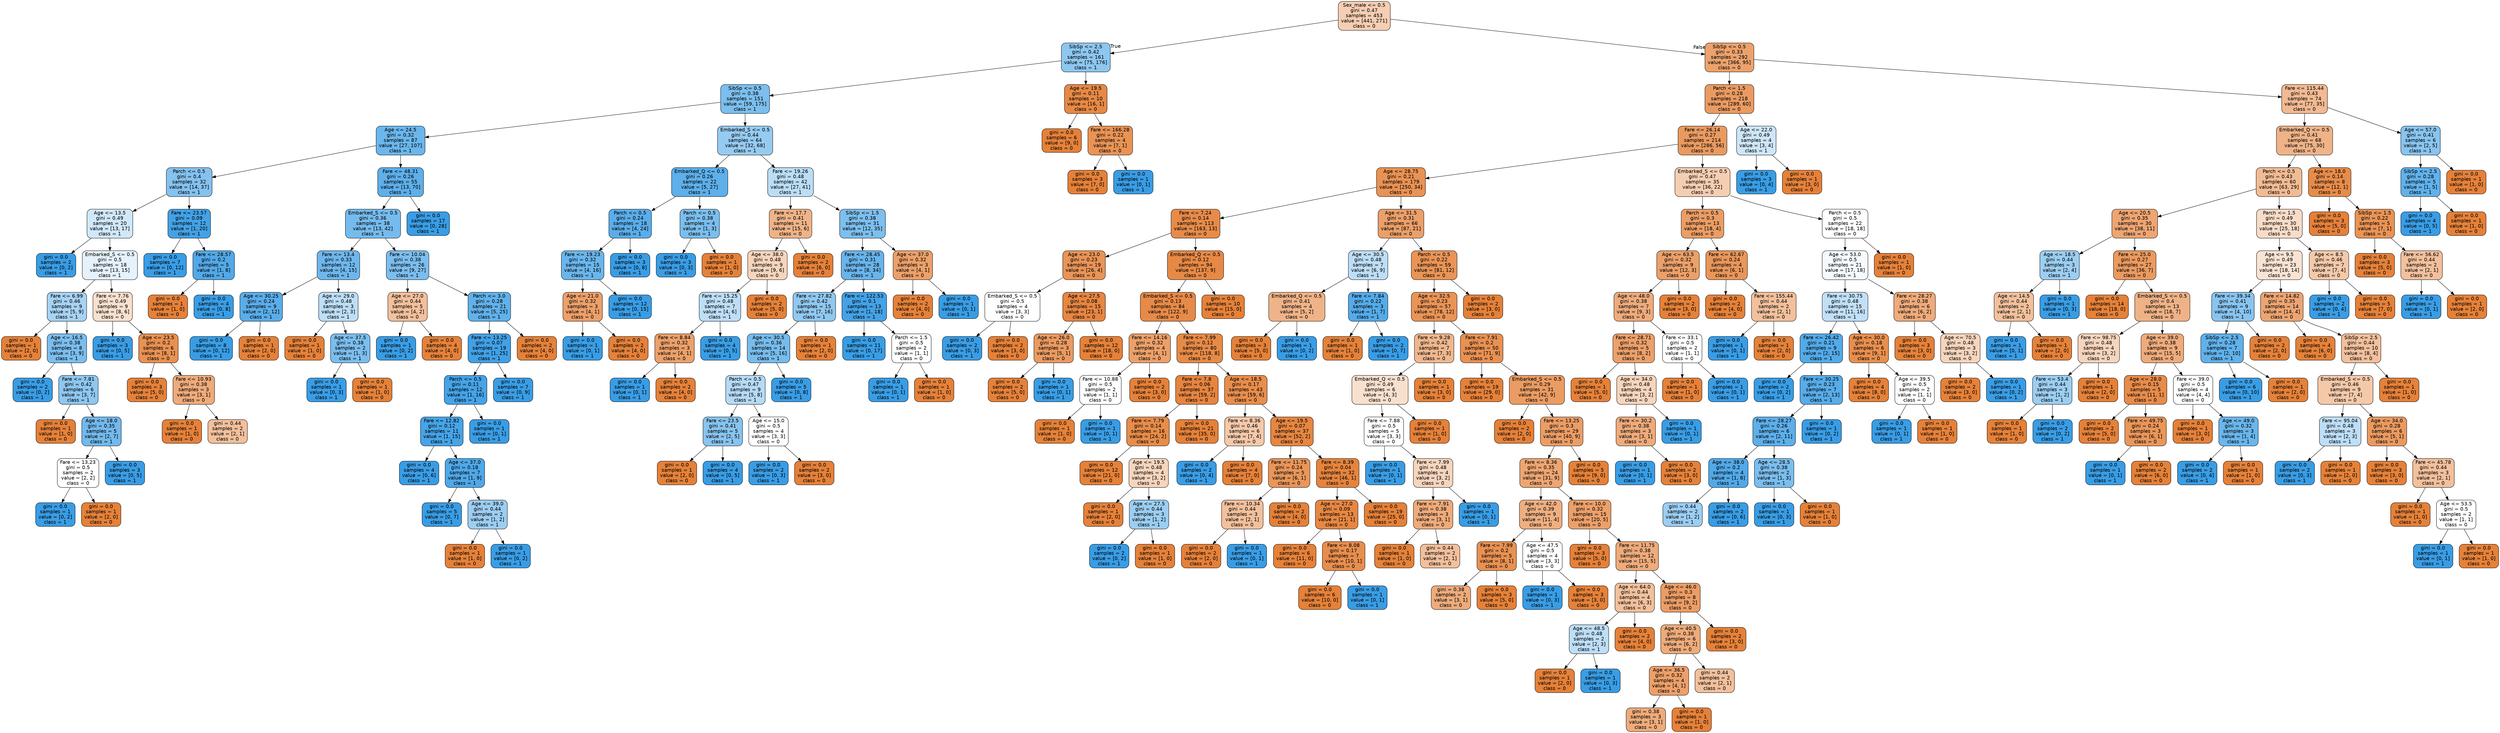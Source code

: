 digraph Tree {
node [shape=box, style="filled, rounded", color="black", fontname=helvetica] ;
edge [fontname=helvetica] ;
0 [label="Sex_male <= 0.5\ngini = 0.47\nsamples = 453\nvalue = [441, 271]\nclass = 0", fillcolor="#f5ceb3"] ;
1 [label="SibSp <= 2.5\ngini = 0.42\nsamples = 161\nvalue = [75, 176]\nclass = 1", fillcolor="#8dc7f0"] ;
0 -> 1 [labeldistance=2.5, labelangle=45, headlabel="True"] ;
2 [label="SibSp <= 0.5\ngini = 0.38\nsamples = 151\nvalue = [59, 175]\nclass = 1", fillcolor="#7cbeee"] ;
1 -> 2 ;
3 [label="Age <= 24.5\ngini = 0.32\nsamples = 87\nvalue = [27, 107]\nclass = 1", fillcolor="#6bb6ec"] ;
2 -> 3 ;
4 [label="Parch <= 0.5\ngini = 0.4\nsamples = 32\nvalue = [14, 37]\nclass = 1", fillcolor="#84c2ef"] ;
3 -> 4 ;
5 [label="Age <= 13.5\ngini = 0.49\nsamples = 20\nvalue = [13, 17]\nclass = 1", fillcolor="#d0e8f9"] ;
4 -> 5 ;
6 [label="gini = 0.0\nsamples = 2\nvalue = [0, 2]\nclass = 1", fillcolor="#399de5"] ;
5 -> 6 ;
7 [label="Embarked_S <= 0.5\ngini = 0.5\nsamples = 18\nvalue = [13, 15]\nclass = 1", fillcolor="#e5f2fc"] ;
5 -> 7 ;
8 [label="Fare <= 6.99\ngini = 0.46\nsamples = 9\nvalue = [5, 9]\nclass = 1", fillcolor="#a7d3f3"] ;
7 -> 8 ;
9 [label="gini = 0.0\nsamples = 1\nvalue = [2, 0]\nclass = 0", fillcolor="#e58139"] ;
8 -> 9 ;
10 [label="Age <= 16.5\ngini = 0.38\nsamples = 8\nvalue = [3, 9]\nclass = 1", fillcolor="#7bbeee"] ;
8 -> 10 ;
11 [label="gini = 0.0\nsamples = 2\nvalue = [0, 2]\nclass = 1", fillcolor="#399de5"] ;
10 -> 11 ;
12 [label="Fare <= 7.81\ngini = 0.42\nsamples = 6\nvalue = [3, 7]\nclass = 1", fillcolor="#8ec7f0"] ;
10 -> 12 ;
13 [label="gini = 0.0\nsamples = 1\nvalue = [1, 0]\nclass = 0", fillcolor="#e58139"] ;
12 -> 13 ;
14 [label="Age <= 18.0\ngini = 0.35\nsamples = 5\nvalue = [2, 7]\nclass = 1", fillcolor="#72b9ec"] ;
12 -> 14 ;
15 [label="Fare <= 13.23\ngini = 0.5\nsamples = 2\nvalue = [2, 2]\nclass = 0", fillcolor="#ffffff"] ;
14 -> 15 ;
16 [label="gini = 0.0\nsamples = 1\nvalue = [0, 2]\nclass = 1", fillcolor="#399de5"] ;
15 -> 16 ;
17 [label="gini = 0.0\nsamples = 1\nvalue = [2, 0]\nclass = 0", fillcolor="#e58139"] ;
15 -> 17 ;
18 [label="gini = 0.0\nsamples = 3\nvalue = [0, 5]\nclass = 1", fillcolor="#399de5"] ;
14 -> 18 ;
19 [label="Fare <= 7.76\ngini = 0.49\nsamples = 9\nvalue = [8, 6]\nclass = 0", fillcolor="#f8e0ce"] ;
7 -> 19 ;
20 [label="gini = 0.0\nsamples = 3\nvalue = [0, 5]\nclass = 1", fillcolor="#399de5"] ;
19 -> 20 ;
21 [label="Age <= 23.5\ngini = 0.2\nsamples = 6\nvalue = [8, 1]\nclass = 0", fillcolor="#e89152"] ;
19 -> 21 ;
22 [label="gini = 0.0\nsamples = 3\nvalue = [5, 0]\nclass = 0", fillcolor="#e58139"] ;
21 -> 22 ;
23 [label="Fare <= 10.93\ngini = 0.38\nsamples = 3\nvalue = [3, 1]\nclass = 0", fillcolor="#eeab7b"] ;
21 -> 23 ;
24 [label="gini = 0.0\nsamples = 1\nvalue = [1, 0]\nclass = 0", fillcolor="#e58139"] ;
23 -> 24 ;
25 [label="gini = 0.44\nsamples = 2\nvalue = [2, 1]\nclass = 0", fillcolor="#f2c09c"] ;
23 -> 25 ;
26 [label="Fare <= 23.57\ngini = 0.09\nsamples = 12\nvalue = [1, 20]\nclass = 1", fillcolor="#43a2e6"] ;
4 -> 26 ;
27 [label="gini = 0.0\nsamples = 7\nvalue = [0, 12]\nclass = 1", fillcolor="#399de5"] ;
26 -> 27 ;
28 [label="Fare <= 28.57\ngini = 0.2\nsamples = 5\nvalue = [1, 8]\nclass = 1", fillcolor="#52a9e8"] ;
26 -> 28 ;
29 [label="gini = 0.0\nsamples = 1\nvalue = [1, 0]\nclass = 0", fillcolor="#e58139"] ;
28 -> 29 ;
30 [label="gini = 0.0\nsamples = 4\nvalue = [0, 8]\nclass = 1", fillcolor="#399de5"] ;
28 -> 30 ;
31 [label="Fare <= 48.31\ngini = 0.26\nsamples = 55\nvalue = [13, 70]\nclass = 1", fillcolor="#5eafea"] ;
3 -> 31 ;
32 [label="Embarked_S <= 0.5\ngini = 0.36\nsamples = 38\nvalue = [13, 42]\nclass = 1", fillcolor="#76bbed"] ;
31 -> 32 ;
33 [label="Fare <= 13.4\ngini = 0.33\nsamples = 12\nvalue = [4, 15]\nclass = 1", fillcolor="#6eb7ec"] ;
32 -> 33 ;
34 [label="Age <= 30.25\ngini = 0.24\nsamples = 9\nvalue = [2, 12]\nclass = 1", fillcolor="#5aade9"] ;
33 -> 34 ;
35 [label="gini = 0.0\nsamples = 8\nvalue = [0, 12]\nclass = 1", fillcolor="#399de5"] ;
34 -> 35 ;
36 [label="gini = 0.0\nsamples = 1\nvalue = [2, 0]\nclass = 0", fillcolor="#e58139"] ;
34 -> 36 ;
37 [label="Age <= 29.0\ngini = 0.48\nsamples = 3\nvalue = [2, 3]\nclass = 1", fillcolor="#bddef6"] ;
33 -> 37 ;
38 [label="gini = 0.0\nsamples = 1\nvalue = [1, 0]\nclass = 0", fillcolor="#e58139"] ;
37 -> 38 ;
39 [label="Age <= 37.5\ngini = 0.38\nsamples = 2\nvalue = [1, 3]\nclass = 1", fillcolor="#7bbeee"] ;
37 -> 39 ;
40 [label="gini = 0.0\nsamples = 1\nvalue = [0, 3]\nclass = 1", fillcolor="#399de5"] ;
39 -> 40 ;
41 [label="gini = 0.0\nsamples = 1\nvalue = [1, 0]\nclass = 0", fillcolor="#e58139"] ;
39 -> 41 ;
42 [label="Fare <= 10.04\ngini = 0.38\nsamples = 26\nvalue = [9, 27]\nclass = 1", fillcolor="#7bbeee"] ;
32 -> 42 ;
43 [label="Age <= 27.0\ngini = 0.44\nsamples = 5\nvalue = [4, 2]\nclass = 0", fillcolor="#f2c09c"] ;
42 -> 43 ;
44 [label="gini = 0.0\nsamples = 1\nvalue = [0, 2]\nclass = 1", fillcolor="#399de5"] ;
43 -> 44 ;
45 [label="gini = 0.0\nsamples = 4\nvalue = [4, 0]\nclass = 0", fillcolor="#e58139"] ;
43 -> 45 ;
46 [label="Parch <= 3.0\ngini = 0.28\nsamples = 21\nvalue = [5, 25]\nclass = 1", fillcolor="#61b1ea"] ;
42 -> 46 ;
47 [label="Fare <= 13.25\ngini = 0.07\nsamples = 19\nvalue = [1, 25]\nclass = 1", fillcolor="#41a1e6"] ;
46 -> 47 ;
48 [label="Parch <= 0.5\ngini = 0.11\nsamples = 12\nvalue = [1, 16]\nclass = 1", fillcolor="#45a3e7"] ;
47 -> 48 ;
49 [label="Fare <= 12.82\ngini = 0.12\nsamples = 11\nvalue = [1, 15]\nclass = 1", fillcolor="#46a4e7"] ;
48 -> 49 ;
50 [label="gini = 0.0\nsamples = 4\nvalue = [0, 6]\nclass = 1", fillcolor="#399de5"] ;
49 -> 50 ;
51 [label="Age <= 37.0\ngini = 0.18\nsamples = 7\nvalue = [1, 9]\nclass = 1", fillcolor="#4fa8e8"] ;
49 -> 51 ;
52 [label="gini = 0.0\nsamples = 5\nvalue = [0, 7]\nclass = 1", fillcolor="#399de5"] ;
51 -> 52 ;
53 [label="Age <= 39.0\ngini = 0.44\nsamples = 2\nvalue = [1, 2]\nclass = 1", fillcolor="#9ccef2"] ;
51 -> 53 ;
54 [label="gini = 0.0\nsamples = 1\nvalue = [1, 0]\nclass = 0", fillcolor="#e58139"] ;
53 -> 54 ;
55 [label="gini = 0.0\nsamples = 1\nvalue = [0, 2]\nclass = 1", fillcolor="#399de5"] ;
53 -> 55 ;
56 [label="gini = 0.0\nsamples = 1\nvalue = [0, 1]\nclass = 1", fillcolor="#399de5"] ;
48 -> 56 ;
57 [label="gini = 0.0\nsamples = 7\nvalue = [0, 9]\nclass = 1", fillcolor="#399de5"] ;
47 -> 57 ;
58 [label="gini = 0.0\nsamples = 2\nvalue = [4, 0]\nclass = 0", fillcolor="#e58139"] ;
46 -> 58 ;
59 [label="gini = 0.0\nsamples = 17\nvalue = [0, 28]\nclass = 1", fillcolor="#399de5"] ;
31 -> 59 ;
60 [label="Embarked_S <= 0.5\ngini = 0.44\nsamples = 64\nvalue = [32, 68]\nclass = 1", fillcolor="#96cbf1"] ;
2 -> 60 ;
61 [label="Embarked_Q <= 0.5\ngini = 0.26\nsamples = 22\nvalue = [5, 27]\nclass = 1", fillcolor="#5eafea"] ;
60 -> 61 ;
62 [label="Parch <= 0.5\ngini = 0.24\nsamples = 18\nvalue = [4, 24]\nclass = 1", fillcolor="#5aade9"] ;
61 -> 62 ;
63 [label="Fare <= 19.23\ngini = 0.32\nsamples = 15\nvalue = [4, 16]\nclass = 1", fillcolor="#6ab6ec"] ;
62 -> 63 ;
64 [label="Age <= 21.0\ngini = 0.32\nsamples = 3\nvalue = [4, 1]\nclass = 0", fillcolor="#eca06a"] ;
63 -> 64 ;
65 [label="gini = 0.0\nsamples = 1\nvalue = [0, 1]\nclass = 1", fillcolor="#399de5"] ;
64 -> 65 ;
66 [label="gini = 0.0\nsamples = 2\nvalue = [4, 0]\nclass = 0", fillcolor="#e58139"] ;
64 -> 66 ;
67 [label="gini = 0.0\nsamples = 12\nvalue = [0, 15]\nclass = 1", fillcolor="#399de5"] ;
63 -> 67 ;
68 [label="gini = 0.0\nsamples = 3\nvalue = [0, 8]\nclass = 1", fillcolor="#399de5"] ;
62 -> 68 ;
69 [label="Parch <= 0.5\ngini = 0.38\nsamples = 4\nvalue = [1, 3]\nclass = 1", fillcolor="#7bbeee"] ;
61 -> 69 ;
70 [label="gini = 0.0\nsamples = 3\nvalue = [0, 3]\nclass = 1", fillcolor="#399de5"] ;
69 -> 70 ;
71 [label="gini = 0.0\nsamples = 1\nvalue = [1, 0]\nclass = 0", fillcolor="#e58139"] ;
69 -> 71 ;
72 [label="Fare <= 19.26\ngini = 0.48\nsamples = 42\nvalue = [27, 41]\nclass = 1", fillcolor="#bbdef6"] ;
60 -> 72 ;
73 [label="Fare <= 17.7\ngini = 0.41\nsamples = 11\nvalue = [15, 6]\nclass = 0", fillcolor="#efb388"] ;
72 -> 73 ;
74 [label="Age <= 38.0\ngini = 0.48\nsamples = 9\nvalue = [9, 6]\nclass = 0", fillcolor="#f6d5bd"] ;
73 -> 74 ;
75 [label="Fare <= 15.25\ngini = 0.48\nsamples = 7\nvalue = [4, 6]\nclass = 1", fillcolor="#bddef6"] ;
74 -> 75 ;
76 [label="Fare <= 8.84\ngini = 0.32\nsamples = 3\nvalue = [4, 1]\nclass = 0", fillcolor="#eca06a"] ;
75 -> 76 ;
77 [label="gini = 0.0\nsamples = 1\nvalue = [0, 1]\nclass = 1", fillcolor="#399de5"] ;
76 -> 77 ;
78 [label="gini = 0.0\nsamples = 2\nvalue = [4, 0]\nclass = 0", fillcolor="#e58139"] ;
76 -> 78 ;
79 [label="gini = 0.0\nsamples = 4\nvalue = [0, 5]\nclass = 1", fillcolor="#399de5"] ;
75 -> 79 ;
80 [label="gini = 0.0\nsamples = 2\nvalue = [5, 0]\nclass = 0", fillcolor="#e58139"] ;
74 -> 80 ;
81 [label="gini = 0.0\nsamples = 2\nvalue = [6, 0]\nclass = 0", fillcolor="#e58139"] ;
73 -> 81 ;
82 [label="SibSp <= 1.5\ngini = 0.38\nsamples = 31\nvalue = [12, 35]\nclass = 1", fillcolor="#7dbfee"] ;
72 -> 82 ;
83 [label="Fare <= 28.45\ngini = 0.31\nsamples = 28\nvalue = [8, 34]\nclass = 1", fillcolor="#68b4eb"] ;
82 -> 83 ;
84 [label="Fare <= 27.82\ngini = 0.42\nsamples = 15\nvalue = [7, 16]\nclass = 1", fillcolor="#90c8f0"] ;
83 -> 84 ;
85 [label="Age <= 30.5\ngini = 0.36\nsamples = 14\nvalue = [5, 16]\nclass = 1", fillcolor="#77bced"] ;
84 -> 85 ;
86 [label="Parch <= 0.5\ngini = 0.47\nsamples = 9\nvalue = [5, 8]\nclass = 1", fillcolor="#b5daf5"] ;
85 -> 86 ;
87 [label="Fare <= 23.5\ngini = 0.41\nsamples = 5\nvalue = [2, 5]\nclass = 1", fillcolor="#88c4ef"] ;
86 -> 87 ;
88 [label="gini = 0.0\nsamples = 1\nvalue = [2, 0]\nclass = 0", fillcolor="#e58139"] ;
87 -> 88 ;
89 [label="gini = 0.0\nsamples = 4\nvalue = [0, 5]\nclass = 1", fillcolor="#399de5"] ;
87 -> 89 ;
90 [label="Age <= 15.0\ngini = 0.5\nsamples = 4\nvalue = [3, 3]\nclass = 0", fillcolor="#ffffff"] ;
86 -> 90 ;
91 [label="gini = 0.0\nsamples = 2\nvalue = [0, 3]\nclass = 1", fillcolor="#399de5"] ;
90 -> 91 ;
92 [label="gini = 0.0\nsamples = 2\nvalue = [3, 0]\nclass = 0", fillcolor="#e58139"] ;
90 -> 92 ;
93 [label="gini = 0.0\nsamples = 5\nvalue = [0, 8]\nclass = 1", fillcolor="#399de5"] ;
85 -> 93 ;
94 [label="gini = 0.0\nsamples = 1\nvalue = [2, 0]\nclass = 0", fillcolor="#e58139"] ;
84 -> 94 ;
95 [label="Fare <= 122.53\ngini = 0.1\nsamples = 13\nvalue = [1, 18]\nclass = 1", fillcolor="#44a2e6"] ;
83 -> 95 ;
96 [label="gini = 0.0\nsamples = 11\nvalue = [0, 17]\nclass = 1", fillcolor="#399de5"] ;
95 -> 96 ;
97 [label="Parch <= 1.5\ngini = 0.5\nsamples = 2\nvalue = [1, 1]\nclass = 0", fillcolor="#ffffff"] ;
95 -> 97 ;
98 [label="gini = 0.0\nsamples = 1\nvalue = [0, 1]\nclass = 1", fillcolor="#399de5"] ;
97 -> 98 ;
99 [label="gini = 0.0\nsamples = 1\nvalue = [1, 0]\nclass = 0", fillcolor="#e58139"] ;
97 -> 99 ;
100 [label="Age <= 37.0\ngini = 0.32\nsamples = 3\nvalue = [4, 1]\nclass = 0", fillcolor="#eca06a"] ;
82 -> 100 ;
101 [label="gini = 0.0\nsamples = 2\nvalue = [4, 0]\nclass = 0", fillcolor="#e58139"] ;
100 -> 101 ;
102 [label="gini = 0.0\nsamples = 1\nvalue = [0, 1]\nclass = 1", fillcolor="#399de5"] ;
100 -> 102 ;
103 [label="Age <= 19.5\ngini = 0.11\nsamples = 10\nvalue = [16, 1]\nclass = 0", fillcolor="#e78945"] ;
1 -> 103 ;
104 [label="gini = 0.0\nsamples = 6\nvalue = [9, 0]\nclass = 0", fillcolor="#e58139"] ;
103 -> 104 ;
105 [label="Fare <= 166.28\ngini = 0.22\nsamples = 4\nvalue = [7, 1]\nclass = 0", fillcolor="#e99355"] ;
103 -> 105 ;
106 [label="gini = 0.0\nsamples = 3\nvalue = [7, 0]\nclass = 0", fillcolor="#e58139"] ;
105 -> 106 ;
107 [label="gini = 0.0\nsamples = 1\nvalue = [0, 1]\nclass = 1", fillcolor="#399de5"] ;
105 -> 107 ;
108 [label="SibSp <= 0.5\ngini = 0.33\nsamples = 292\nvalue = [366, 95]\nclass = 0", fillcolor="#eca26c"] ;
0 -> 108 [labeldistance=2.5, labelangle=-45, headlabel="False"] ;
109 [label="Parch <= 1.5\ngini = 0.28\nsamples = 218\nvalue = [289, 60]\nclass = 0", fillcolor="#ea9b62"] ;
108 -> 109 ;
110 [label="Fare <= 26.14\ngini = 0.27\nsamples = 214\nvalue = [286, 56]\nclass = 0", fillcolor="#ea9a60"] ;
109 -> 110 ;
111 [label="Age <= 28.75\ngini = 0.21\nsamples = 179\nvalue = [250, 34]\nclass = 0", fillcolor="#e99254"] ;
110 -> 111 ;
112 [label="Fare <= 7.24\ngini = 0.14\nsamples = 113\nvalue = [163, 13]\nclass = 0", fillcolor="#e78b49"] ;
111 -> 112 ;
113 [label="Age <= 23.0\ngini = 0.23\nsamples = 19\nvalue = [26, 4]\nclass = 0", fillcolor="#e99457"] ;
112 -> 113 ;
114 [label="Embarked_S <= 0.5\ngini = 0.5\nsamples = 4\nvalue = [3, 3]\nclass = 0", fillcolor="#ffffff"] ;
113 -> 114 ;
115 [label="gini = 0.0\nsamples = 2\nvalue = [0, 3]\nclass = 1", fillcolor="#399de5"] ;
114 -> 115 ;
116 [label="gini = 0.0\nsamples = 2\nvalue = [3, 0]\nclass = 0", fillcolor="#e58139"] ;
114 -> 116 ;
117 [label="Age <= 27.5\ngini = 0.08\nsamples = 15\nvalue = [23, 1]\nclass = 0", fillcolor="#e68642"] ;
113 -> 117 ;
118 [label="Age <= 26.0\ngini = 0.28\nsamples = 3\nvalue = [5, 1]\nclass = 0", fillcolor="#ea9a61"] ;
117 -> 118 ;
119 [label="gini = 0.0\nsamples = 2\nvalue = [5, 0]\nclass = 0", fillcolor="#e58139"] ;
118 -> 119 ;
120 [label="gini = 0.0\nsamples = 1\nvalue = [0, 1]\nclass = 1", fillcolor="#399de5"] ;
118 -> 120 ;
121 [label="gini = 0.0\nsamples = 12\nvalue = [18, 0]\nclass = 0", fillcolor="#e58139"] ;
117 -> 121 ;
122 [label="Embarked_Q <= 0.5\ngini = 0.12\nsamples = 94\nvalue = [137, 9]\nclass = 0", fillcolor="#e78946"] ;
112 -> 122 ;
123 [label="Embarked_S <= 0.5\ngini = 0.13\nsamples = 84\nvalue = [122, 9]\nclass = 0", fillcolor="#e78a48"] ;
122 -> 123 ;
124 [label="Fare <= 14.16\ngini = 0.32\nsamples = 4\nvalue = [4, 1]\nclass = 0", fillcolor="#eca06a"] ;
123 -> 124 ;
125 [label="Fare <= 10.88\ngini = 0.5\nsamples = 2\nvalue = [1, 1]\nclass = 0", fillcolor="#ffffff"] ;
124 -> 125 ;
126 [label="gini = 0.0\nsamples = 1\nvalue = [1, 0]\nclass = 0", fillcolor="#e58139"] ;
125 -> 126 ;
127 [label="gini = 0.0\nsamples = 1\nvalue = [0, 1]\nclass = 1", fillcolor="#399de5"] ;
125 -> 127 ;
128 [label="gini = 0.0\nsamples = 2\nvalue = [3, 0]\nclass = 0", fillcolor="#e58139"] ;
124 -> 128 ;
129 [label="Fare <= 7.99\ngini = 0.12\nsamples = 80\nvalue = [118, 8]\nclass = 0", fillcolor="#e78a46"] ;
123 -> 129 ;
130 [label="Fare <= 7.8\ngini = 0.06\nsamples = 37\nvalue = [59, 2]\nclass = 0", fillcolor="#e68540"] ;
129 -> 130 ;
131 [label="Fare <= 7.79\ngini = 0.14\nsamples = 16\nvalue = [24, 2]\nclass = 0", fillcolor="#e78c49"] ;
130 -> 131 ;
132 [label="gini = 0.0\nsamples = 12\nvalue = [21, 0]\nclass = 0", fillcolor="#e58139"] ;
131 -> 132 ;
133 [label="Age <= 19.5\ngini = 0.48\nsamples = 4\nvalue = [3, 2]\nclass = 0", fillcolor="#f6d5bd"] ;
131 -> 133 ;
134 [label="gini = 0.0\nsamples = 1\nvalue = [2, 0]\nclass = 0", fillcolor="#e58139"] ;
133 -> 134 ;
135 [label="Age <= 27.5\ngini = 0.44\nsamples = 3\nvalue = [1, 2]\nclass = 1", fillcolor="#9ccef2"] ;
133 -> 135 ;
136 [label="gini = 0.0\nsamples = 2\nvalue = [0, 2]\nclass = 1", fillcolor="#399de5"] ;
135 -> 136 ;
137 [label="gini = 0.0\nsamples = 1\nvalue = [1, 0]\nclass = 0", fillcolor="#e58139"] ;
135 -> 137 ;
138 [label="gini = 0.0\nsamples = 21\nvalue = [35, 0]\nclass = 0", fillcolor="#e58139"] ;
130 -> 138 ;
139 [label="Age <= 18.5\ngini = 0.17\nsamples = 43\nvalue = [59, 6]\nclass = 0", fillcolor="#e88e4d"] ;
129 -> 139 ;
140 [label="Fare <= 8.36\ngini = 0.46\nsamples = 6\nvalue = [7, 4]\nclass = 0", fillcolor="#f4c9aa"] ;
139 -> 140 ;
141 [label="gini = 0.0\nsamples = 2\nvalue = [0, 4]\nclass = 1", fillcolor="#399de5"] ;
140 -> 141 ;
142 [label="gini = 0.0\nsamples = 4\nvalue = [7, 0]\nclass = 0", fillcolor="#e58139"] ;
140 -> 142 ;
143 [label="Age <= 19.5\ngini = 0.07\nsamples = 37\nvalue = [52, 2]\nclass = 0", fillcolor="#e68641"] ;
139 -> 143 ;
144 [label="Fare <= 11.75\ngini = 0.24\nsamples = 5\nvalue = [6, 1]\nclass = 0", fillcolor="#e9965a"] ;
143 -> 144 ;
145 [label="Fare <= 10.34\ngini = 0.44\nsamples = 3\nvalue = [2, 1]\nclass = 0", fillcolor="#f2c09c"] ;
144 -> 145 ;
146 [label="gini = 0.0\nsamples = 2\nvalue = [2, 0]\nclass = 0", fillcolor="#e58139"] ;
145 -> 146 ;
147 [label="gini = 0.0\nsamples = 1\nvalue = [0, 1]\nclass = 1", fillcolor="#399de5"] ;
145 -> 147 ;
148 [label="gini = 0.0\nsamples = 2\nvalue = [4, 0]\nclass = 0", fillcolor="#e58139"] ;
144 -> 148 ;
149 [label="Fare <= 8.39\ngini = 0.04\nsamples = 32\nvalue = [46, 1]\nclass = 0", fillcolor="#e6843d"] ;
143 -> 149 ;
150 [label="Age <= 27.0\ngini = 0.09\nsamples = 13\nvalue = [21, 1]\nclass = 0", fillcolor="#e68742"] ;
149 -> 150 ;
151 [label="gini = 0.0\nsamples = 6\nvalue = [11, 0]\nclass = 0", fillcolor="#e58139"] ;
150 -> 151 ;
152 [label="Fare <= 8.08\ngini = 0.17\nsamples = 7\nvalue = [10, 1]\nclass = 0", fillcolor="#e88e4d"] ;
150 -> 152 ;
153 [label="gini = 0.0\nsamples = 6\nvalue = [10, 0]\nclass = 0", fillcolor="#e58139"] ;
152 -> 153 ;
154 [label="gini = 0.0\nsamples = 1\nvalue = [0, 1]\nclass = 1", fillcolor="#399de5"] ;
152 -> 154 ;
155 [label="gini = 0.0\nsamples = 19\nvalue = [25, 0]\nclass = 0", fillcolor="#e58139"] ;
149 -> 155 ;
156 [label="gini = 0.0\nsamples = 10\nvalue = [15, 0]\nclass = 0", fillcolor="#e58139"] ;
122 -> 156 ;
157 [label="Age <= 31.5\ngini = 0.31\nsamples = 66\nvalue = [87, 21]\nclass = 0", fillcolor="#eb9f69"] ;
111 -> 157 ;
158 [label="Age <= 30.5\ngini = 0.48\nsamples = 7\nvalue = [6, 9]\nclass = 1", fillcolor="#bddef6"] ;
157 -> 158 ;
159 [label="Embarked_Q <= 0.5\ngini = 0.41\nsamples = 4\nvalue = [5, 2]\nclass = 0", fillcolor="#efb388"] ;
158 -> 159 ;
160 [label="gini = 0.0\nsamples = 3\nvalue = [5, 0]\nclass = 0", fillcolor="#e58139"] ;
159 -> 160 ;
161 [label="gini = 0.0\nsamples = 1\nvalue = [0, 2]\nclass = 1", fillcolor="#399de5"] ;
159 -> 161 ;
162 [label="Fare <= 7.84\ngini = 0.22\nsamples = 3\nvalue = [1, 7]\nclass = 1", fillcolor="#55abe9"] ;
158 -> 162 ;
163 [label="gini = 0.0\nsamples = 1\nvalue = [1, 0]\nclass = 0", fillcolor="#e58139"] ;
162 -> 163 ;
164 [label="gini = 0.0\nsamples = 2\nvalue = [0, 7]\nclass = 1", fillcolor="#399de5"] ;
162 -> 164 ;
165 [label="Parch <= 0.5\ngini = 0.22\nsamples = 59\nvalue = [81, 12]\nclass = 0", fillcolor="#e99456"] ;
157 -> 165 ;
166 [label="Age <= 32.5\ngini = 0.23\nsamples = 57\nvalue = [78, 12]\nclass = 0", fillcolor="#e99457"] ;
165 -> 166 ;
167 [label="Fare <= 9.28\ngini = 0.42\nsamples = 7\nvalue = [7, 3]\nclass = 0", fillcolor="#f0b78e"] ;
166 -> 167 ;
168 [label="Embarked_Q <= 0.5\ngini = 0.49\nsamples = 6\nvalue = [4, 3]\nclass = 0", fillcolor="#f8e0ce"] ;
167 -> 168 ;
169 [label="Fare <= 7.88\ngini = 0.5\nsamples = 5\nvalue = [3, 3]\nclass = 0", fillcolor="#ffffff"] ;
168 -> 169 ;
170 [label="gini = 0.0\nsamples = 1\nvalue = [0, 1]\nclass = 1", fillcolor="#399de5"] ;
169 -> 170 ;
171 [label="Fare <= 7.99\ngini = 0.48\nsamples = 4\nvalue = [3, 2]\nclass = 0", fillcolor="#f6d5bd"] ;
169 -> 171 ;
172 [label="Fare <= 7.91\ngini = 0.38\nsamples = 3\nvalue = [3, 1]\nclass = 0", fillcolor="#eeab7b"] ;
171 -> 172 ;
173 [label="gini = 0.0\nsamples = 1\nvalue = [1, 0]\nclass = 0", fillcolor="#e58139"] ;
172 -> 173 ;
174 [label="gini = 0.44\nsamples = 2\nvalue = [2, 1]\nclass = 0", fillcolor="#f2c09c"] ;
172 -> 174 ;
175 [label="gini = 0.0\nsamples = 1\nvalue = [0, 1]\nclass = 1", fillcolor="#399de5"] ;
171 -> 175 ;
176 [label="gini = 0.0\nsamples = 1\nvalue = [1, 0]\nclass = 0", fillcolor="#e58139"] ;
168 -> 176 ;
177 [label="gini = 0.0\nsamples = 1\nvalue = [3, 0]\nclass = 0", fillcolor="#e58139"] ;
167 -> 177 ;
178 [label="Fare <= 7.91\ngini = 0.2\nsamples = 50\nvalue = [71, 9]\nclass = 0", fillcolor="#e89152"] ;
166 -> 178 ;
179 [label="gini = 0.0\nsamples = 19\nvalue = [29, 0]\nclass = 0", fillcolor="#e58139"] ;
178 -> 179 ;
180 [label="Embarked_S <= 0.5\ngini = 0.29\nsamples = 31\nvalue = [42, 9]\nclass = 0", fillcolor="#eb9c63"] ;
178 -> 180 ;
181 [label="gini = 0.0\nsamples = 2\nvalue = [2, 0]\nclass = 0", fillcolor="#e58139"] ;
180 -> 181 ;
182 [label="Fare <= 13.25\ngini = 0.3\nsamples = 29\nvalue = [40, 9]\nclass = 0", fillcolor="#eb9d66"] ;
180 -> 182 ;
183 [label="Fare <= 8.36\ngini = 0.35\nsamples = 24\nvalue = [31, 9]\nclass = 0", fillcolor="#eda672"] ;
182 -> 183 ;
184 [label="Age <= 42.0\ngini = 0.39\nsamples = 9\nvalue = [11, 4]\nclass = 0", fillcolor="#eeaf81"] ;
183 -> 184 ;
185 [label="Fare <= 7.99\ngini = 0.2\nsamples = 5\nvalue = [8, 1]\nclass = 0", fillcolor="#e89152"] ;
184 -> 185 ;
186 [label="gini = 0.38\nsamples = 2\nvalue = [3, 1]\nclass = 0", fillcolor="#eeab7b"] ;
185 -> 186 ;
187 [label="gini = 0.0\nsamples = 3\nvalue = [5, 0]\nclass = 0", fillcolor="#e58139"] ;
185 -> 187 ;
188 [label="Age <= 47.5\ngini = 0.5\nsamples = 4\nvalue = [3, 3]\nclass = 0", fillcolor="#ffffff"] ;
184 -> 188 ;
189 [label="gini = 0.0\nsamples = 1\nvalue = [0, 3]\nclass = 1", fillcolor="#399de5"] ;
188 -> 189 ;
190 [label="gini = 0.0\nsamples = 3\nvalue = [3, 0]\nclass = 0", fillcolor="#e58139"] ;
188 -> 190 ;
191 [label="Fare <= 10.0\ngini = 0.32\nsamples = 15\nvalue = [20, 5]\nclass = 0", fillcolor="#eca06a"] ;
183 -> 191 ;
192 [label="gini = 0.0\nsamples = 3\nvalue = [5, 0]\nclass = 0", fillcolor="#e58139"] ;
191 -> 192 ;
193 [label="Fare <= 11.75\ngini = 0.38\nsamples = 12\nvalue = [15, 5]\nclass = 0", fillcolor="#eeab7b"] ;
191 -> 193 ;
194 [label="Age <= 64.0\ngini = 0.44\nsamples = 4\nvalue = [6, 3]\nclass = 0", fillcolor="#f2c09c"] ;
193 -> 194 ;
195 [label="Age <= 48.5\ngini = 0.48\nsamples = 2\nvalue = [2, 3]\nclass = 1", fillcolor="#bddef6"] ;
194 -> 195 ;
196 [label="gini = 0.0\nsamples = 1\nvalue = [2, 0]\nclass = 0", fillcolor="#e58139"] ;
195 -> 196 ;
197 [label="gini = 0.0\nsamples = 1\nvalue = [0, 3]\nclass = 1", fillcolor="#399de5"] ;
195 -> 197 ;
198 [label="gini = 0.0\nsamples = 2\nvalue = [4, 0]\nclass = 0", fillcolor="#e58139"] ;
194 -> 198 ;
199 [label="Age <= 46.0\ngini = 0.3\nsamples = 8\nvalue = [9, 2]\nclass = 0", fillcolor="#eb9d65"] ;
193 -> 199 ;
200 [label="Age <= 40.5\ngini = 0.38\nsamples = 6\nvalue = [6, 2]\nclass = 0", fillcolor="#eeab7b"] ;
199 -> 200 ;
201 [label="Age <= 36.5\ngini = 0.32\nsamples = 4\nvalue = [4, 1]\nclass = 0", fillcolor="#eca06a"] ;
200 -> 201 ;
202 [label="gini = 0.38\nsamples = 3\nvalue = [3, 1]\nclass = 0", fillcolor="#eeab7b"] ;
201 -> 202 ;
203 [label="gini = 0.0\nsamples = 1\nvalue = [1, 0]\nclass = 0", fillcolor="#e58139"] ;
201 -> 203 ;
204 [label="gini = 0.44\nsamples = 2\nvalue = [2, 1]\nclass = 0", fillcolor="#f2c09c"] ;
200 -> 204 ;
205 [label="gini = 0.0\nsamples = 2\nvalue = [3, 0]\nclass = 0", fillcolor="#e58139"] ;
199 -> 205 ;
206 [label="gini = 0.0\nsamples = 5\nvalue = [9, 0]\nclass = 0", fillcolor="#e58139"] ;
182 -> 206 ;
207 [label="gini = 0.0\nsamples = 2\nvalue = [3, 0]\nclass = 0", fillcolor="#e58139"] ;
165 -> 207 ;
208 [label="Embarked_S <= 0.5\ngini = 0.47\nsamples = 35\nvalue = [36, 22]\nclass = 0", fillcolor="#f5ceb2"] ;
110 -> 208 ;
209 [label="Parch <= 0.5\ngini = 0.3\nsamples = 13\nvalue = [18, 4]\nclass = 0", fillcolor="#eb9d65"] ;
208 -> 209 ;
210 [label="Age <= 63.5\ngini = 0.32\nsamples = 9\nvalue = [12, 3]\nclass = 0", fillcolor="#eca06a"] ;
209 -> 210 ;
211 [label="Age <= 48.0\ngini = 0.38\nsamples = 7\nvalue = [9, 3]\nclass = 0", fillcolor="#eeab7b"] ;
210 -> 211 ;
212 [label="Fare <= 28.71\ngini = 0.32\nsamples = 5\nvalue = [8, 2]\nclass = 0", fillcolor="#eca06a"] ;
211 -> 212 ;
213 [label="gini = 0.0\nsamples = 1\nvalue = [5, 0]\nclass = 0", fillcolor="#e58139"] ;
212 -> 213 ;
214 [label="Age <= 34.0\ngini = 0.48\nsamples = 4\nvalue = [3, 2]\nclass = 0", fillcolor="#f6d5bd"] ;
212 -> 214 ;
215 [label="Fare <= 30.2\ngini = 0.38\nsamples = 3\nvalue = [3, 1]\nclass = 0", fillcolor="#eeab7b"] ;
214 -> 215 ;
216 [label="gini = 0.0\nsamples = 1\nvalue = [0, 1]\nclass = 1", fillcolor="#399de5"] ;
215 -> 216 ;
217 [label="gini = 0.0\nsamples = 2\nvalue = [3, 0]\nclass = 0", fillcolor="#e58139"] ;
215 -> 217 ;
218 [label="gini = 0.0\nsamples = 1\nvalue = [0, 1]\nclass = 1", fillcolor="#399de5"] ;
214 -> 218 ;
219 [label="Fare <= 33.1\ngini = 0.5\nsamples = 2\nvalue = [1, 1]\nclass = 0", fillcolor="#ffffff"] ;
211 -> 219 ;
220 [label="gini = 0.0\nsamples = 1\nvalue = [1, 0]\nclass = 0", fillcolor="#e58139"] ;
219 -> 220 ;
221 [label="gini = 0.0\nsamples = 1\nvalue = [0, 1]\nclass = 1", fillcolor="#399de5"] ;
219 -> 221 ;
222 [label="gini = 0.0\nsamples = 2\nvalue = [3, 0]\nclass = 0", fillcolor="#e58139"] ;
210 -> 222 ;
223 [label="Fare <= 62.67\ngini = 0.24\nsamples = 4\nvalue = [6, 1]\nclass = 0", fillcolor="#e9965a"] ;
209 -> 223 ;
224 [label="gini = 0.0\nsamples = 2\nvalue = [4, 0]\nclass = 0", fillcolor="#e58139"] ;
223 -> 224 ;
225 [label="Fare <= 155.44\ngini = 0.44\nsamples = 2\nvalue = [2, 1]\nclass = 0", fillcolor="#f2c09c"] ;
223 -> 225 ;
226 [label="gini = 0.0\nsamples = 1\nvalue = [0, 1]\nclass = 1", fillcolor="#399de5"] ;
225 -> 226 ;
227 [label="gini = 0.0\nsamples = 1\nvalue = [2, 0]\nclass = 0", fillcolor="#e58139"] ;
225 -> 227 ;
228 [label="Parch <= 0.5\ngini = 0.5\nsamples = 22\nvalue = [18, 18]\nclass = 0", fillcolor="#ffffff"] ;
208 -> 228 ;
229 [label="Age <= 53.0\ngini = 0.5\nsamples = 21\nvalue = [17, 18]\nclass = 1", fillcolor="#f4fafe"] ;
228 -> 229 ;
230 [label="Fare <= 30.75\ngini = 0.48\nsamples = 15\nvalue = [11, 16]\nclass = 1", fillcolor="#c1e0f7"] ;
229 -> 230 ;
231 [label="Fare <= 26.42\ngini = 0.21\nsamples = 9\nvalue = [2, 15]\nclass = 1", fillcolor="#53aae8"] ;
230 -> 231 ;
232 [label="gini = 0.0\nsamples = 2\nvalue = [0, 2]\nclass = 1", fillcolor="#399de5"] ;
231 -> 232 ;
233 [label="Fare <= 30.25\ngini = 0.23\nsamples = 7\nvalue = [2, 13]\nclass = 1", fillcolor="#57ace9"] ;
231 -> 233 ;
234 [label="Fare <= 28.27\ngini = 0.26\nsamples = 6\nvalue = [2, 11]\nclass = 1", fillcolor="#5dafea"] ;
233 -> 234 ;
235 [label="Age <= 38.0\ngini = 0.2\nsamples = 4\nvalue = [1, 8]\nclass = 1", fillcolor="#52a9e8"] ;
234 -> 235 ;
236 [label="gini = 0.44\nsamples = 2\nvalue = [1, 2]\nclass = 1", fillcolor="#9ccef2"] ;
235 -> 236 ;
237 [label="gini = 0.0\nsamples = 2\nvalue = [0, 6]\nclass = 1", fillcolor="#399de5"] ;
235 -> 237 ;
238 [label="Age <= 28.5\ngini = 0.38\nsamples = 2\nvalue = [1, 3]\nclass = 1", fillcolor="#7bbeee"] ;
234 -> 238 ;
239 [label="gini = 0.0\nsamples = 1\nvalue = [0, 3]\nclass = 1", fillcolor="#399de5"] ;
238 -> 239 ;
240 [label="gini = 0.0\nsamples = 1\nvalue = [1, 0]\nclass = 0", fillcolor="#e58139"] ;
238 -> 240 ;
241 [label="gini = 0.0\nsamples = 1\nvalue = [0, 2]\nclass = 1", fillcolor="#399de5"] ;
233 -> 241 ;
242 [label="Age <= 30.0\ngini = 0.18\nsamples = 6\nvalue = [9, 1]\nclass = 0", fillcolor="#e88f4f"] ;
230 -> 242 ;
243 [label="gini = 0.0\nsamples = 4\nvalue = [8, 0]\nclass = 0", fillcolor="#e58139"] ;
242 -> 243 ;
244 [label="Age <= 39.5\ngini = 0.5\nsamples = 2\nvalue = [1, 1]\nclass = 0", fillcolor="#ffffff"] ;
242 -> 244 ;
245 [label="gini = 0.0\nsamples = 1\nvalue = [0, 1]\nclass = 1", fillcolor="#399de5"] ;
244 -> 245 ;
246 [label="gini = 0.0\nsamples = 1\nvalue = [1, 0]\nclass = 0", fillcolor="#e58139"] ;
244 -> 246 ;
247 [label="Fare <= 28.27\ngini = 0.38\nsamples = 6\nvalue = [6, 2]\nclass = 0", fillcolor="#eeab7b"] ;
229 -> 247 ;
248 [label="gini = 0.0\nsamples = 3\nvalue = [3, 0]\nclass = 0", fillcolor="#e58139"] ;
247 -> 248 ;
249 [label="Age <= 70.5\ngini = 0.48\nsamples = 3\nvalue = [3, 2]\nclass = 0", fillcolor="#f6d5bd"] ;
247 -> 249 ;
250 [label="gini = 0.0\nsamples = 2\nvalue = [3, 0]\nclass = 0", fillcolor="#e58139"] ;
249 -> 250 ;
251 [label="gini = 0.0\nsamples = 1\nvalue = [0, 2]\nclass = 1", fillcolor="#399de5"] ;
249 -> 251 ;
252 [label="gini = 0.0\nsamples = 1\nvalue = [1, 0]\nclass = 0", fillcolor="#e58139"] ;
228 -> 252 ;
253 [label="Age <= 22.0\ngini = 0.49\nsamples = 4\nvalue = [3, 4]\nclass = 1", fillcolor="#cee6f8"] ;
109 -> 253 ;
254 [label="gini = 0.0\nsamples = 3\nvalue = [0, 4]\nclass = 1", fillcolor="#399de5"] ;
253 -> 254 ;
255 [label="gini = 0.0\nsamples = 1\nvalue = [3, 0]\nclass = 0", fillcolor="#e58139"] ;
253 -> 255 ;
256 [label="Fare <= 115.44\ngini = 0.43\nsamples = 74\nvalue = [77, 35]\nclass = 0", fillcolor="#f1ba93"] ;
108 -> 256 ;
257 [label="Embarked_Q <= 0.5\ngini = 0.41\nsamples = 68\nvalue = [75, 30]\nclass = 0", fillcolor="#efb388"] ;
256 -> 257 ;
258 [label="Parch <= 0.5\ngini = 0.43\nsamples = 60\nvalue = [63, 29]\nclass = 0", fillcolor="#f1bb94"] ;
257 -> 258 ;
259 [label="Age <= 20.5\ngini = 0.35\nsamples = 30\nvalue = [38, 11]\nclass = 0", fillcolor="#eda572"] ;
258 -> 259 ;
260 [label="Age <= 18.5\ngini = 0.44\nsamples = 3\nvalue = [2, 4]\nclass = 1", fillcolor="#9ccef2"] ;
259 -> 260 ;
261 [label="Age <= 14.5\ngini = 0.44\nsamples = 2\nvalue = [2, 1]\nclass = 0", fillcolor="#f2c09c"] ;
260 -> 261 ;
262 [label="gini = 0.0\nsamples = 1\nvalue = [0, 1]\nclass = 1", fillcolor="#399de5"] ;
261 -> 262 ;
263 [label="gini = 0.0\nsamples = 1\nvalue = [2, 0]\nclass = 0", fillcolor="#e58139"] ;
261 -> 263 ;
264 [label="gini = 0.0\nsamples = 1\nvalue = [0, 3]\nclass = 1", fillcolor="#399de5"] ;
260 -> 264 ;
265 [label="Fare <= 25.0\ngini = 0.27\nsamples = 27\nvalue = [36, 7]\nclass = 0", fillcolor="#ea9a5f"] ;
259 -> 265 ;
266 [label="gini = 0.0\nsamples = 14\nvalue = [18, 0]\nclass = 0", fillcolor="#e58139"] ;
265 -> 266 ;
267 [label="Embarked_S <= 0.5\ngini = 0.4\nsamples = 13\nvalue = [18, 7]\nclass = 0", fillcolor="#efb286"] ;
265 -> 267 ;
268 [label="Fare <= 98.75\ngini = 0.48\nsamples = 4\nvalue = [3, 2]\nclass = 0", fillcolor="#f6d5bd"] ;
267 -> 268 ;
269 [label="Fare <= 53.4\ngini = 0.44\nsamples = 3\nvalue = [1, 2]\nclass = 1", fillcolor="#9ccef2"] ;
268 -> 269 ;
270 [label="gini = 0.0\nsamples = 1\nvalue = [1, 0]\nclass = 0", fillcolor="#e58139"] ;
269 -> 270 ;
271 [label="gini = 0.0\nsamples = 2\nvalue = [0, 2]\nclass = 1", fillcolor="#399de5"] ;
269 -> 271 ;
272 [label="gini = 0.0\nsamples = 1\nvalue = [2, 0]\nclass = 0", fillcolor="#e58139"] ;
268 -> 272 ;
273 [label="Age <= 39.0\ngini = 0.38\nsamples = 9\nvalue = [15, 5]\nclass = 0", fillcolor="#eeab7b"] ;
267 -> 273 ;
274 [label="Age <= 28.0\ngini = 0.15\nsamples = 5\nvalue = [11, 1]\nclass = 0", fillcolor="#e78c4b"] ;
273 -> 274 ;
275 [label="gini = 0.0\nsamples = 2\nvalue = [5, 0]\nclass = 0", fillcolor="#e58139"] ;
274 -> 275 ;
276 [label="Fare <= 49.75\ngini = 0.24\nsamples = 3\nvalue = [6, 1]\nclass = 0", fillcolor="#e9965a"] ;
274 -> 276 ;
277 [label="gini = 0.0\nsamples = 1\nvalue = [0, 1]\nclass = 1", fillcolor="#399de5"] ;
276 -> 277 ;
278 [label="gini = 0.0\nsamples = 2\nvalue = [6, 0]\nclass = 0", fillcolor="#e58139"] ;
276 -> 278 ;
279 [label="Fare <= 39.0\ngini = 0.5\nsamples = 4\nvalue = [4, 4]\nclass = 0", fillcolor="#ffffff"] ;
273 -> 279 ;
280 [label="gini = 0.0\nsamples = 1\nvalue = [3, 0]\nclass = 0", fillcolor="#e58139"] ;
279 -> 280 ;
281 [label="Age <= 49.0\ngini = 0.32\nsamples = 3\nvalue = [1, 4]\nclass = 1", fillcolor="#6ab6ec"] ;
279 -> 281 ;
282 [label="gini = 0.0\nsamples = 2\nvalue = [0, 4]\nclass = 1", fillcolor="#399de5"] ;
281 -> 282 ;
283 [label="gini = 0.0\nsamples = 1\nvalue = [1, 0]\nclass = 0", fillcolor="#e58139"] ;
281 -> 283 ;
284 [label="Parch <= 1.5\ngini = 0.49\nsamples = 30\nvalue = [25, 18]\nclass = 0", fillcolor="#f8dcc8"] ;
258 -> 284 ;
285 [label="Age <= 9.5\ngini = 0.49\nsamples = 23\nvalue = [18, 14]\nclass = 0", fillcolor="#f9e3d3"] ;
284 -> 285 ;
286 [label="Fare <= 39.34\ngini = 0.41\nsamples = 9\nvalue = [4, 10]\nclass = 1", fillcolor="#88c4ef"] ;
285 -> 286 ;
287 [label="SibSp <= 2.5\ngini = 0.28\nsamples = 7\nvalue = [2, 10]\nclass = 1", fillcolor="#61b1ea"] ;
286 -> 287 ;
288 [label="gini = 0.0\nsamples = 6\nvalue = [0, 10]\nclass = 1", fillcolor="#399de5"] ;
287 -> 288 ;
289 [label="gini = 0.0\nsamples = 1\nvalue = [2, 0]\nclass = 0", fillcolor="#e58139"] ;
287 -> 289 ;
290 [label="gini = 0.0\nsamples = 2\nvalue = [2, 0]\nclass = 0", fillcolor="#e58139"] ;
286 -> 290 ;
291 [label="Fare <= 14.82\ngini = 0.35\nsamples = 14\nvalue = [14, 4]\nclass = 0", fillcolor="#eca572"] ;
285 -> 291 ;
292 [label="gini = 0.0\nsamples = 4\nvalue = [6, 0]\nclass = 0", fillcolor="#e58139"] ;
291 -> 292 ;
293 [label="SibSp <= 2.5\ngini = 0.44\nsamples = 10\nvalue = [8, 4]\nclass = 0", fillcolor="#f2c09c"] ;
291 -> 293 ;
294 [label="Embarked_S <= 0.5\ngini = 0.46\nsamples = 9\nvalue = [7, 4]\nclass = 0", fillcolor="#f4c9aa"] ;
293 -> 294 ;
295 [label="Fare <= 95.04\ngini = 0.48\nsamples = 3\nvalue = [2, 3]\nclass = 1", fillcolor="#bddef6"] ;
294 -> 295 ;
296 [label="gini = 0.0\nsamples = 2\nvalue = [0, 3]\nclass = 1", fillcolor="#399de5"] ;
295 -> 296 ;
297 [label="gini = 0.0\nsamples = 1\nvalue = [2, 0]\nclass = 0", fillcolor="#e58139"] ;
295 -> 297 ;
298 [label="Age <= 34.0\ngini = 0.28\nsamples = 6\nvalue = [5, 1]\nclass = 0", fillcolor="#ea9a61"] ;
294 -> 298 ;
299 [label="gini = 0.0\nsamples = 3\nvalue = [3, 0]\nclass = 0", fillcolor="#e58139"] ;
298 -> 299 ;
300 [label="Fare <= 45.78\ngini = 0.44\nsamples = 3\nvalue = [2, 1]\nclass = 0", fillcolor="#f2c09c"] ;
298 -> 300 ;
301 [label="gini = 0.0\nsamples = 1\nvalue = [1, 0]\nclass = 0", fillcolor="#e58139"] ;
300 -> 301 ;
302 [label="Age <= 53.5\ngini = 0.5\nsamples = 2\nvalue = [1, 1]\nclass = 0", fillcolor="#ffffff"] ;
300 -> 302 ;
303 [label="gini = 0.0\nsamples = 1\nvalue = [0, 1]\nclass = 1", fillcolor="#399de5"] ;
302 -> 303 ;
304 [label="gini = 0.0\nsamples = 1\nvalue = [1, 0]\nclass = 0", fillcolor="#e58139"] ;
302 -> 304 ;
305 [label="gini = 0.0\nsamples = 1\nvalue = [1, 0]\nclass = 0", fillcolor="#e58139"] ;
293 -> 305 ;
306 [label="Age <= 8.5\ngini = 0.46\nsamples = 7\nvalue = [7, 4]\nclass = 0", fillcolor="#f4c9aa"] ;
284 -> 306 ;
307 [label="gini = 0.0\nsamples = 2\nvalue = [0, 4]\nclass = 1", fillcolor="#399de5"] ;
306 -> 307 ;
308 [label="gini = 0.0\nsamples = 5\nvalue = [7, 0]\nclass = 0", fillcolor="#e58139"] ;
306 -> 308 ;
309 [label="Age <= 18.0\ngini = 0.14\nsamples = 8\nvalue = [12, 1]\nclass = 0", fillcolor="#e78c49"] ;
257 -> 309 ;
310 [label="gini = 0.0\nsamples = 3\nvalue = [5, 0]\nclass = 0", fillcolor="#e58139"] ;
309 -> 310 ;
311 [label="SibSp <= 1.5\ngini = 0.22\nsamples = 5\nvalue = [7, 1]\nclass = 0", fillcolor="#e99355"] ;
309 -> 311 ;
312 [label="gini = 0.0\nsamples = 3\nvalue = [5, 0]\nclass = 0", fillcolor="#e58139"] ;
311 -> 312 ;
313 [label="Fare <= 56.62\ngini = 0.44\nsamples = 2\nvalue = [2, 1]\nclass = 0", fillcolor="#f2c09c"] ;
311 -> 313 ;
314 [label="gini = 0.0\nsamples = 1\nvalue = [0, 1]\nclass = 1", fillcolor="#399de5"] ;
313 -> 314 ;
315 [label="gini = 0.0\nsamples = 1\nvalue = [2, 0]\nclass = 0", fillcolor="#e58139"] ;
313 -> 315 ;
316 [label="Age <= 57.0\ngini = 0.41\nsamples = 6\nvalue = [2, 5]\nclass = 1", fillcolor="#88c4ef"] ;
256 -> 316 ;
317 [label="SibSp <= 2.5\ngini = 0.28\nsamples = 5\nvalue = [1, 5]\nclass = 1", fillcolor="#61b1ea"] ;
316 -> 317 ;
318 [label="gini = 0.0\nsamples = 4\nvalue = [0, 5]\nclass = 1", fillcolor="#399de5"] ;
317 -> 318 ;
319 [label="gini = 0.0\nsamples = 1\nvalue = [1, 0]\nclass = 0", fillcolor="#e58139"] ;
317 -> 319 ;
320 [label="gini = 0.0\nsamples = 1\nvalue = [1, 0]\nclass = 0", fillcolor="#e58139"] ;
316 -> 320 ;
}